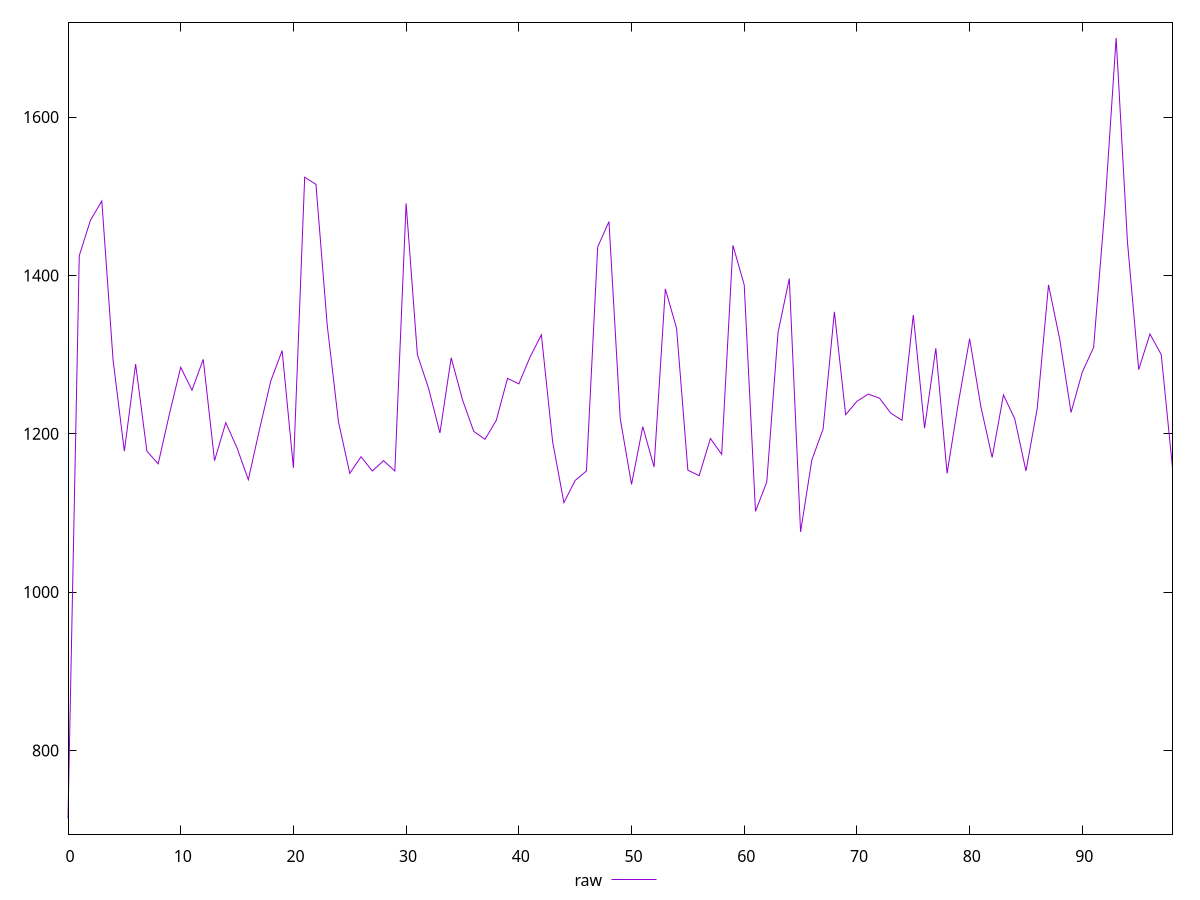reset

$raw <<EOF
0 714
1 1425
2 1470
3 1494
4 1293
5 1178
6 1288
7 1178
8 1162
9 1225
10 1284
11 1255
12 1294
13 1166
14 1214
15 1182
16 1142
17 1206
18 1267
19 1305
20 1157
21 1524
22 1515
23 1337
24 1215
25 1150
26 1171
27 1153
28 1166
29 1153
30 1491
31 1300
32 1257
33 1201
34 1296
35 1243
36 1203
37 1193
38 1217
39 1270
40 1263
41 1297
42 1325
43 1190
44 1113
45 1141
46 1153
47 1436
48 1468
49 1219
50 1136
51 1209
52 1158
53 1383
54 1333
55 1154
56 1147
57 1194
58 1174
59 1438
60 1388
61 1102
62 1139
63 1328
64 1396
65 1076
66 1167
67 1206
68 1354
69 1224
70 1241
71 1250
72 1245
73 1226
74 1217
75 1350
76 1207
77 1308
78 1150
79 1239
80 1320
81 1234
82 1170
83 1249
84 1219
85 1153
86 1232
87 1388
88 1319
89 1227
90 1278
91 1309
92 1485
93 1700
94 1443
95 1281
96 1326
97 1300
98 1157
EOF

set key outside below
set xrange [0:98]
set yrange [694.28:1719.72]
set trange [694.28:1719.72]
set terminal svg size 640, 500 enhanced background rgb 'white'
set output "reports/report_00027_2021-02-24T12-40-31.850Z/uses-rel-preload/samples/card/raw/values.svg"

plot $raw title "raw" with line

reset
